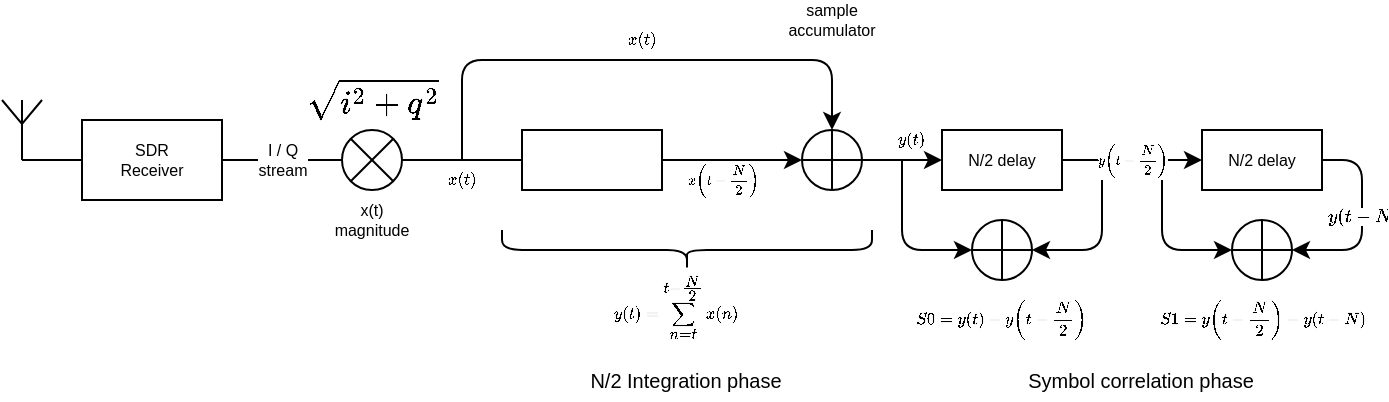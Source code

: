 <mxfile version="12.4.2" type="device" pages="1"><diagram id="KzecghBcAz45nVt6LYhF" name="Page-1"><mxGraphModel dx="805" dy="462" grid="1" gridSize="10" guides="1" tooltips="1" connect="1" arrows="1" fold="1" page="1" pageScale="1" pageWidth="827" pageHeight="1169" math="1" shadow="0"><root><mxCell id="0"/><mxCell id="1" parent="0"/><mxCell id="un3lmGQ74TTck5vZ8iia-1" value="" style="verticalLabelPosition=bottom;shadow=0;dashed=0;align=center;html=1;verticalAlign=top;shape=mxgraph.electrical.radio.aerial_-_antenna_1;" vertex="1" parent="1"><mxGeometry x="50" y="300" width="20" height="30" as="geometry"/></mxCell><mxCell id="un3lmGQ74TTck5vZ8iia-8" value="SDR&lt;br style=&quot;font-size: 8px;&quot;&gt;Receiver" style="rounded=0;whiteSpace=wrap;html=1;fontSize=8;" vertex="1" parent="1"><mxGeometry x="90" y="310" width="70" height="40" as="geometry"/></mxCell><mxCell id="un3lmGQ74TTck5vZ8iia-9" value="" style="endArrow=none;html=1;fontSize=8;entryX=0;entryY=0.5;entryDx=0;entryDy=0;exitX=0.5;exitY=1;exitDx=0;exitDy=0;exitPerimeter=0;" edge="1" parent="1" source="un3lmGQ74TTck5vZ8iia-1" target="un3lmGQ74TTck5vZ8iia-8"><mxGeometry width="50" height="50" relative="1" as="geometry"><mxPoint x="10" y="420" as="sourcePoint"/><mxPoint x="60" y="370" as="targetPoint"/></mxGeometry></mxCell><mxCell id="un3lmGQ74TTck5vZ8iia-11" value="&lt;span&gt;I / Q&lt;br&gt;stream&lt;/span&gt;" style="endArrow=none;html=1;fontSize=8;entryX=0;entryY=0.5;entryDx=0;entryDy=0;exitX=1;exitY=0.5;exitDx=0;exitDy=0;fontStyle=0" edge="1" parent="1" source="un3lmGQ74TTck5vZ8iia-8" target="un3lmGQ74TTck5vZ8iia-10"><mxGeometry width="50" height="50" relative="1" as="geometry"><mxPoint x="210" y="450" as="sourcePoint"/><mxPoint x="260" y="400" as="targetPoint"/></mxGeometry></mxCell><mxCell id="un3lmGQ74TTck5vZ8iia-15" value="`x(t)`" style="endArrow=none;html=1;fontSize=7;exitX=1;exitY=0.5;exitDx=0;exitDy=0;entryX=0;entryY=0.5;entryDx=0;entryDy=0;labelBorderColor=none;fontStyle=1" edge="1" parent="1" source="un3lmGQ74TTck5vZ8iia-10" target="un3lmGQ74TTck5vZ8iia-22"><mxGeometry y="-10" width="50" height="50" relative="1" as="geometry"><mxPoint x="240" y="420" as="sourcePoint"/><mxPoint x="287.5" y="330.0" as="targetPoint"/><mxPoint as="offset"/></mxGeometry></mxCell><mxCell id="un3lmGQ74TTck5vZ8iia-29" value="" style="group" vertex="1" connectable="0" parent="1"><mxGeometry x="310" y="315" width="70" height="30" as="geometry"/></mxCell><mxCell id="un3lmGQ74TTck5vZ8iia-23" value="" style="group" vertex="1" connectable="0" parent="un3lmGQ74TTck5vZ8iia-29"><mxGeometry width="70" height="30" as="geometry"/></mxCell><mxCell id="un3lmGQ74TTck5vZ8iia-17" value="N/2 delay" style="text;html=1;strokeColor=none;fillColor=none;align=center;verticalAlign=middle;whiteSpace=wrap;rounded=0;fontSize=8;" vertex="1" parent="un3lmGQ74TTck5vZ8iia-23"><mxGeometry x="10" y="5" width="50" height="20" as="geometry"/></mxCell><mxCell id="un3lmGQ74TTck5vZ8iia-22" value="" style="rounded=0;whiteSpace=wrap;html=1;fontSize=8;" vertex="1" parent="un3lmGQ74TTck5vZ8iia-23"><mxGeometry width="70" height="30" as="geometry"/></mxCell><mxCell id="un3lmGQ74TTck5vZ8iia-32" value="`x(t-N/2)`" style="endArrow=classic;html=1;fontSize=6;entryX=0;entryY=0.5;entryDx=0;entryDy=0;fontStyle=1" edge="1" parent="1" target="un3lmGQ74TTck5vZ8iia-31"><mxGeometry x="-0.143" y="-10" width="50" height="50" relative="1" as="geometry"><mxPoint x="380" y="330" as="sourcePoint"/><mxPoint x="431" y="330.0" as="targetPoint"/><mxPoint as="offset"/></mxGeometry></mxCell><mxCell id="un3lmGQ74TTck5vZ8iia-33" value="`x(t)`" style="endArrow=classic;html=1;fontSize=7;entryX=0.5;entryY=0;entryDx=0;entryDy=0;fontStyle=1" edge="1" parent="1" target="un3lmGQ74TTck5vZ8iia-31"><mxGeometry x="0.037" y="10" width="50" height="50" relative="1" as="geometry"><mxPoint x="280" y="330" as="sourcePoint"/><mxPoint x="440" y="340.0" as="targetPoint"/><Array as="points"><mxPoint x="280" y="280"/><mxPoint x="400" y="280"/><mxPoint x="465" y="280"/></Array><mxPoint as="offset"/></mxGeometry></mxCell><mxCell id="un3lmGQ74TTck5vZ8iia-37" value="" style="group;fontStyle=0" vertex="1" connectable="0" parent="1"><mxGeometry x="200" y="290" width="70" height="80" as="geometry"/></mxCell><mxCell id="un3lmGQ74TTck5vZ8iia-14" value="" style="group" vertex="1" connectable="0" parent="un3lmGQ74TTck5vZ8iia-37"><mxGeometry width="70" height="55" as="geometry"/></mxCell><mxCell id="un3lmGQ74TTck5vZ8iia-10" value="" style="shape=sumEllipse;perimeter=ellipsePerimeter;whiteSpace=wrap;html=1;backgroundOutline=1;fontSize=8;" vertex="1" parent="un3lmGQ74TTck5vZ8iia-14"><mxGeometry x="20" y="25" width="30" height="30" as="geometry"/></mxCell><mxCell id="un3lmGQ74TTck5vZ8iia-13" value="&lt;span style=&quot;font-family: &amp;#34;courier new&amp;#34; , &amp;#34;courier&amp;#34; , monospace ; font-size: 14px ; text-align: left ; background-color: rgb(255 , 255 , 255)&quot;&gt;`sqrt(i^2+q^2)`&lt;/span&gt;&lt;span style=&quot;font-family: &amp;#34;courier new&amp;#34; , &amp;#34;courier&amp;#34; , monospace ; font-size: 14px ; text-align: left ; background-color: rgb(255 , 255 , 255)&quot;&gt;&lt;br&gt;&lt;/span&gt;" style="text;html=1;strokeColor=none;fillColor=none;align=center;verticalAlign=middle;whiteSpace=wrap;rounded=0;fontSize=8;" vertex="1" parent="un3lmGQ74TTck5vZ8iia-14"><mxGeometry width="70" height="20" as="geometry"/></mxCell><mxCell id="un3lmGQ74TTck5vZ8iia-36" value="x(t)&lt;br&gt;magnitude" style="text;html=1;strokeColor=none;fillColor=none;align=center;verticalAlign=middle;whiteSpace=wrap;rounded=0;fontSize=8;" vertex="1" parent="un3lmGQ74TTck5vZ8iia-37"><mxGeometry x="15" y="60" width="40" height="20" as="geometry"/></mxCell><mxCell id="un3lmGQ74TTck5vZ8iia-31" value="" style="shape=orEllipse;perimeter=ellipsePerimeter;whiteSpace=wrap;html=1;backgroundOutline=1;fontSize=8;" vertex="1" parent="1"><mxGeometry x="450" y="315" width="30" height="30" as="geometry"/></mxCell><mxCell id="un3lmGQ74TTck5vZ8iia-34" value="&lt;span style=&quot;font-family: arial, helvetica, sans-serif; font-size: 7px; white-space: normal;&quot;&gt;`y(t)=sum_(n=t)^(t-N/2)x(n)`&lt;br style=&quot;font-size: 7px;&quot;&gt;&lt;/span&gt;" style="text;html=1;strokeColor=none;fillColor=none;align=center;verticalAlign=middle;whiteSpace=wrap;rounded=0;fontSize=7;" vertex="1" parent="1"><mxGeometry x="347" y="383" width="80" height="40" as="geometry"/></mxCell><mxCell id="un3lmGQ74TTck5vZ8iia-38" value="sample&lt;br&gt;accumulator" style="text;html=1;strokeColor=none;fillColor=none;align=center;verticalAlign=middle;whiteSpace=wrap;rounded=0;fontSize=8;" vertex="1" parent="1"><mxGeometry x="445" y="250" width="40" height="20" as="geometry"/></mxCell><mxCell id="un3lmGQ74TTck5vZ8iia-39" value="N/2 delay" style="rounded=0;whiteSpace=wrap;html=1;fontSize=8;" vertex="1" parent="1"><mxGeometry x="520" y="315" width="60" height="30" as="geometry"/></mxCell><mxCell id="un3lmGQ74TTck5vZ8iia-40" value="`y(t)`" style="endArrow=classic;html=1;fontSize=7;exitX=1;exitY=0.5;exitDx=0;exitDy=0;entryX=0;entryY=0.5;entryDx=0;entryDy=0;fontStyle=1" edge="1" parent="1" source="un3lmGQ74TTck5vZ8iia-31" target="un3lmGQ74TTck5vZ8iia-39"><mxGeometry x="0.2" y="10" width="50" height="50" relative="1" as="geometry"><mxPoint x="540" y="480" as="sourcePoint"/><mxPoint x="590" y="430" as="targetPoint"/><mxPoint as="offset"/></mxGeometry></mxCell><mxCell id="un3lmGQ74TTck5vZ8iia-41" value="N/2 delay" style="rounded=0;whiteSpace=wrap;html=1;fontSize=8;" vertex="1" parent="1"><mxGeometry x="650" y="315" width="60" height="30" as="geometry"/></mxCell><mxCell id="un3lmGQ74TTck5vZ8iia-42" value="`y(t-N/2)`" style="endArrow=classic;html=1;fontSize=6;exitX=1;exitY=0.5;exitDx=0;exitDy=0;fontStyle=1" edge="1" parent="1" source="un3lmGQ74TTck5vZ8iia-39" target="un3lmGQ74TTck5vZ8iia-41"><mxGeometry width="50" height="50" relative="1" as="geometry"><mxPoint x="660" y="440" as="sourcePoint"/><mxPoint x="710" y="390" as="targetPoint"/></mxGeometry></mxCell><mxCell id="un3lmGQ74TTck5vZ8iia-44" value="" style="shape=orEllipse;perimeter=ellipsePerimeter;whiteSpace=wrap;html=1;backgroundOutline=1;fontSize=8;" vertex="1" parent="1"><mxGeometry x="535" y="360" width="30" height="30" as="geometry"/></mxCell><mxCell id="un3lmGQ74TTck5vZ8iia-48" value="" style="endArrow=classic;html=1;fontSize=8;entryX=0;entryY=0.5;entryDx=0;entryDy=0;" edge="1" parent="1" target="un3lmGQ74TTck5vZ8iia-44"><mxGeometry width="50" height="50" relative="1" as="geometry"><mxPoint x="500" y="330" as="sourcePoint"/><mxPoint x="390" y="530" as="targetPoint"/><Array as="points"><mxPoint x="500" y="375"/></Array></mxGeometry></mxCell><mxCell id="un3lmGQ74TTck5vZ8iia-51" value="" style="shape=orEllipse;perimeter=ellipsePerimeter;whiteSpace=wrap;html=1;backgroundOutline=1;fontSize=8;" vertex="1" parent="1"><mxGeometry x="665" y="360" width="30" height="30" as="geometry"/></mxCell><mxCell id="un3lmGQ74TTck5vZ8iia-55" value="" style="endArrow=classic;html=1;fontSize=8;entryX=0;entryY=0.5;entryDx=0;entryDy=0;" edge="1" parent="1" target="un3lmGQ74TTck5vZ8iia-51"><mxGeometry width="50" height="50" relative="1" as="geometry"><mxPoint x="630" y="340" as="sourcePoint"/><mxPoint x="670" y="480" as="targetPoint"/><Array as="points"><mxPoint x="630" y="375"/></Array></mxGeometry></mxCell><mxCell id="un3lmGQ74TTck5vZ8iia-56" value="" style="endArrow=classic;html=1;fontSize=8;entryX=1;entryY=0.5;entryDx=0;entryDy=0;" edge="1" parent="1" target="un3lmGQ74TTck5vZ8iia-44"><mxGeometry width="50" height="50" relative="1" as="geometry"><mxPoint x="600" y="340" as="sourcePoint"/><mxPoint x="320" y="490" as="targetPoint"/><Array as="points"><mxPoint x="600" y="375"/></Array></mxGeometry></mxCell><mxCell id="un3lmGQ74TTck5vZ8iia-59" value="`y(t-N)`" style="endArrow=classic;html=1;fontSize=8;exitX=1;exitY=0.5;exitDx=0;exitDy=0;entryX=1;entryY=0.5;entryDx=0;entryDy=0;fontStyle=0" edge="1" parent="1" source="un3lmGQ74TTck5vZ8iia-41" target="un3lmGQ74TTck5vZ8iia-51"><mxGeometry x="-0.048" width="50" height="50" relative="1" as="geometry"><mxPoint x="740" y="460" as="sourcePoint"/><mxPoint x="790" y="410" as="targetPoint"/><Array as="points"><mxPoint x="730" y="330"/><mxPoint x="730" y="375"/></Array><mxPoint as="offset"/></mxGeometry></mxCell><mxCell id="un3lmGQ74TTck5vZ8iia-60" value="`S0=y(t)-y(t-N/2)`" style="text;html=1;strokeColor=none;fillColor=none;align=center;verticalAlign=middle;whiteSpace=wrap;rounded=0;fontSize=7;" vertex="1" parent="1"><mxGeometry x="505" y="400" width="90" height="20" as="geometry"/></mxCell><mxCell id="un3lmGQ74TTck5vZ8iia-61" value="" style="shape=curlyBracket;whiteSpace=wrap;html=1;rounded=1;fontSize=7;rotation=-90;" vertex="1" parent="1"><mxGeometry x="382.5" y="282.5" width="20" height="185" as="geometry"/></mxCell><mxCell id="un3lmGQ74TTck5vZ8iia-63" value="`S1=y(t-N/2)-y(t-N)`" style="text;html=1;strokeColor=none;fillColor=none;align=center;verticalAlign=middle;whiteSpace=wrap;rounded=0;fontSize=7;" vertex="1" parent="1"><mxGeometry x="632.5" y="400" width="95" height="20" as="geometry"/></mxCell><mxCell id="un3lmGQ74TTck5vZ8iia-67" value="N/2 Integration phase" style="text;html=1;strokeColor=none;fillColor=none;align=center;verticalAlign=middle;whiteSpace=wrap;rounded=0;fontSize=10;" vertex="1" parent="1"><mxGeometry x="337.5" y="430" width="107.5" height="20" as="geometry"/></mxCell><mxCell id="un3lmGQ74TTck5vZ8iia-68" value="Symbol correlation phase" style="text;html=1;strokeColor=none;fillColor=none;align=center;verticalAlign=middle;whiteSpace=wrap;rounded=0;fontSize=10;" vertex="1" parent="1"><mxGeometry x="557.5" y="430" width="122.5" height="20" as="geometry"/></mxCell></root></mxGraphModel></diagram></mxfile>